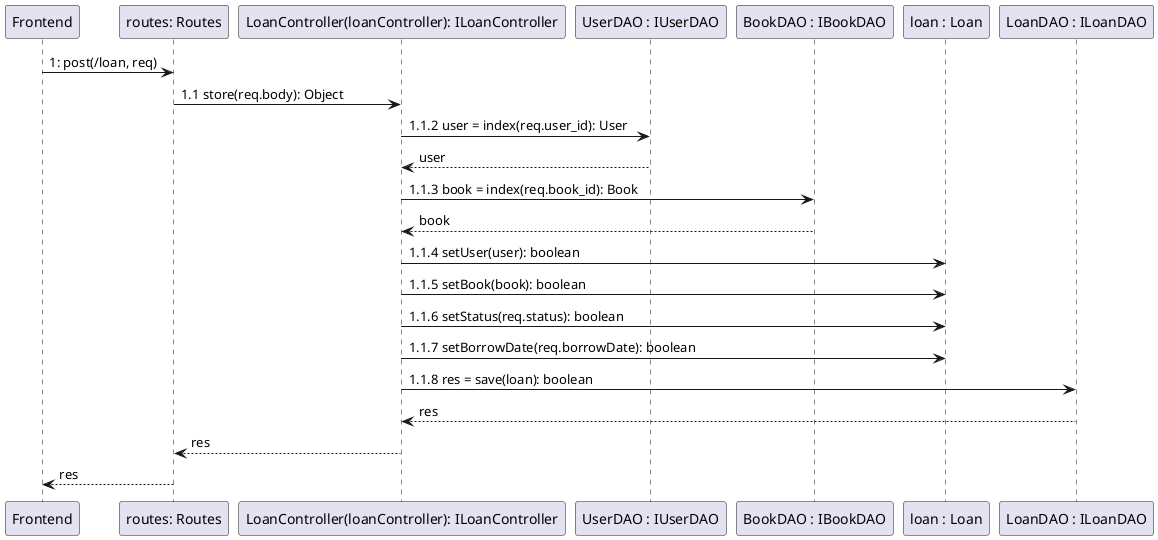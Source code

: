 @startuml es2
skinparam class {
    BackgroundColor Snow
    BorderColor Black
}

Frontend -> "routes: Routes" : 1: post(/loan, req)


"routes: Routes" -> "LoanController(loanController): ILoanController" : 1.1 store(req.body): Object

"LoanController(loanController): ILoanController" -> "UserDAO : IUserDAO" : 1.1.2 user = index(req.user_id): User
"LoanController(loanController): ILoanController" <-- "UserDAO : IUserDAO" : user

"LoanController(loanController): ILoanController" -> "BookDAO : IBookDAO" : 1.1.3 book = index(req.book_id): Book
"LoanController(loanController): ILoanController" <-- "BookDAO : IBookDAO" : book


"LoanController(loanController): ILoanController" -> "loan : Loan" : 1.1.4 setUser(user): boolean
"LoanController(loanController): ILoanController" -> "loan : Loan" : 1.1.5 setBook(book): boolean
"LoanController(loanController): ILoanController" -> "loan : Loan" : 1.1.6 setStatus(req.status): boolean
"LoanController(loanController): ILoanController" -> "loan : Loan" : 1.1.7 setBorrowDate(req.borrowDate): boolean


"LoanController(loanController): ILoanController" -> "LoanDAO : ILoanDAO" : 1.1.8 res = save(loan): boolean
"LoanController(loanController): ILoanController" <-- "LoanDAO : ILoanDAO" : res

"routes: Routes" <-- "LoanController(loanController): ILoanController" : res


"routes: Routes" --> Frontend : res

@enduml
